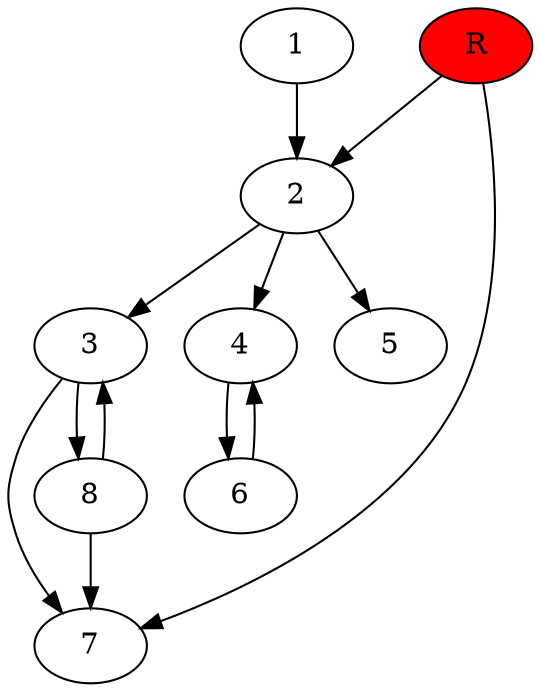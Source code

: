digraph prb55853 {
	1
	2
	3
	4
	5
	6
	7
	8
	R [fillcolor="#ff0000" style=filled]
	1 -> 2
	2 -> 3
	2 -> 4
	2 -> 5
	3 -> 7
	3 -> 8
	4 -> 6
	6 -> 4
	8 -> 3
	8 -> 7
	R -> 2
	R -> 7
}
